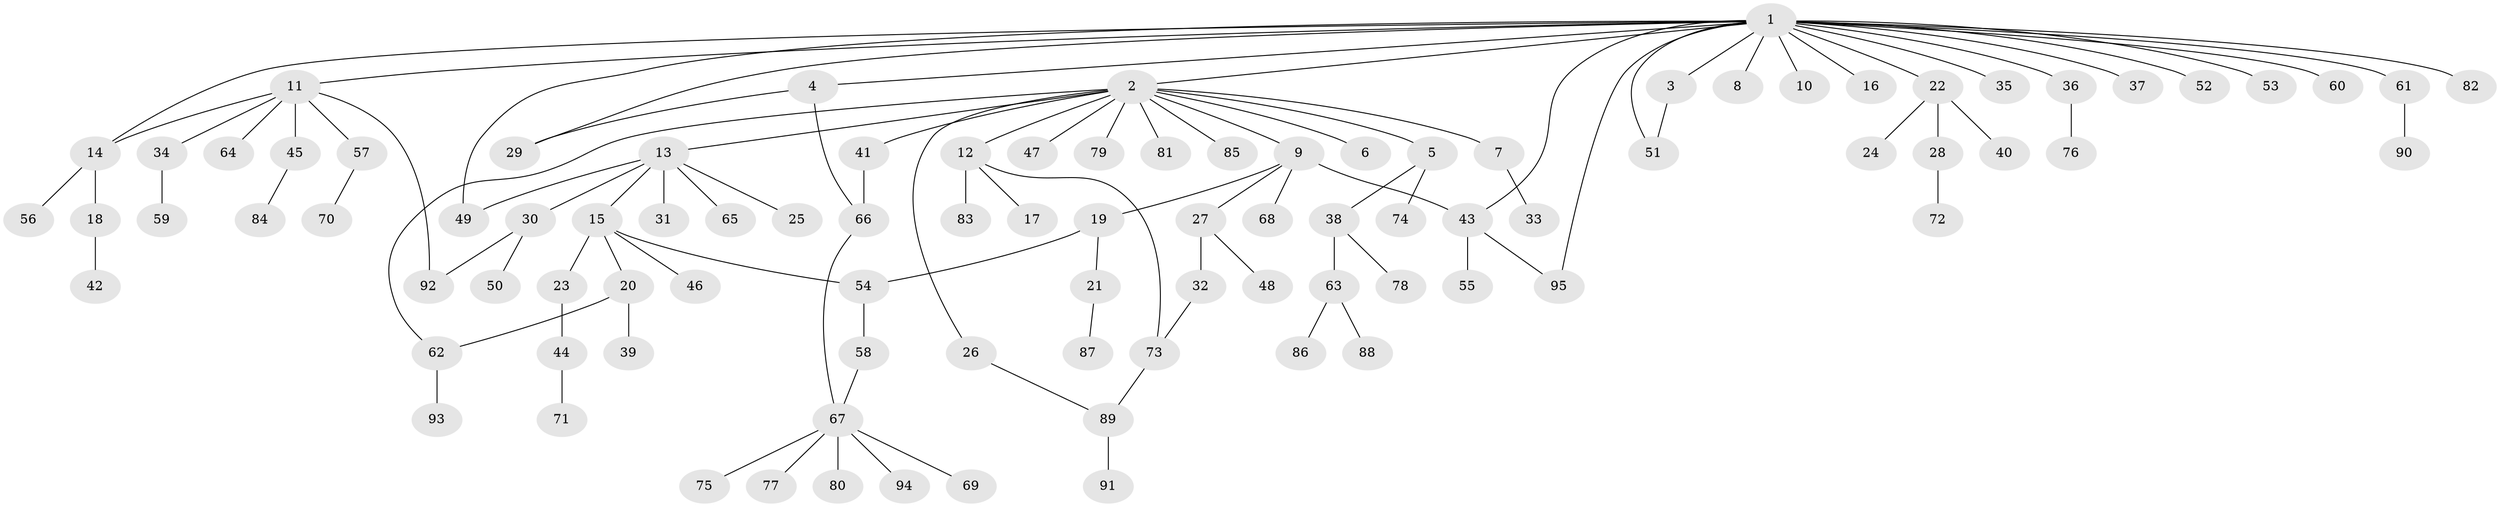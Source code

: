 // Generated by graph-tools (version 1.1) at 2025/11/02/27/25 16:11:11]
// undirected, 95 vertices, 107 edges
graph export_dot {
graph [start="1"]
  node [color=gray90,style=filled];
  1;
  2;
  3;
  4;
  5;
  6;
  7;
  8;
  9;
  10;
  11;
  12;
  13;
  14;
  15;
  16;
  17;
  18;
  19;
  20;
  21;
  22;
  23;
  24;
  25;
  26;
  27;
  28;
  29;
  30;
  31;
  32;
  33;
  34;
  35;
  36;
  37;
  38;
  39;
  40;
  41;
  42;
  43;
  44;
  45;
  46;
  47;
  48;
  49;
  50;
  51;
  52;
  53;
  54;
  55;
  56;
  57;
  58;
  59;
  60;
  61;
  62;
  63;
  64;
  65;
  66;
  67;
  68;
  69;
  70;
  71;
  72;
  73;
  74;
  75;
  76;
  77;
  78;
  79;
  80;
  81;
  82;
  83;
  84;
  85;
  86;
  87;
  88;
  89;
  90;
  91;
  92;
  93;
  94;
  95;
  1 -- 2;
  1 -- 3;
  1 -- 4;
  1 -- 8;
  1 -- 10;
  1 -- 11;
  1 -- 14;
  1 -- 16;
  1 -- 22;
  1 -- 29;
  1 -- 35;
  1 -- 36;
  1 -- 37;
  1 -- 43;
  1 -- 49;
  1 -- 51;
  1 -- 52;
  1 -- 53;
  1 -- 60;
  1 -- 61;
  1 -- 82;
  1 -- 95;
  2 -- 5;
  2 -- 6;
  2 -- 7;
  2 -- 9;
  2 -- 12;
  2 -- 13;
  2 -- 26;
  2 -- 41;
  2 -- 47;
  2 -- 62;
  2 -- 79;
  2 -- 81;
  2 -- 85;
  3 -- 51;
  4 -- 29;
  4 -- 66;
  5 -- 38;
  5 -- 74;
  7 -- 33;
  9 -- 19;
  9 -- 27;
  9 -- 43;
  9 -- 68;
  11 -- 14;
  11 -- 34;
  11 -- 45;
  11 -- 57;
  11 -- 64;
  11 -- 92;
  12 -- 17;
  12 -- 73;
  12 -- 83;
  13 -- 15;
  13 -- 25;
  13 -- 30;
  13 -- 31;
  13 -- 49;
  13 -- 65;
  14 -- 18;
  14 -- 56;
  15 -- 20;
  15 -- 23;
  15 -- 46;
  15 -- 54;
  18 -- 42;
  19 -- 21;
  19 -- 54;
  20 -- 39;
  20 -- 62;
  21 -- 87;
  22 -- 24;
  22 -- 28;
  22 -- 40;
  23 -- 44;
  26 -- 89;
  27 -- 32;
  27 -- 48;
  28 -- 72;
  30 -- 50;
  30 -- 92;
  32 -- 73;
  34 -- 59;
  36 -- 76;
  38 -- 63;
  38 -- 78;
  41 -- 66;
  43 -- 55;
  43 -- 95;
  44 -- 71;
  45 -- 84;
  54 -- 58;
  57 -- 70;
  58 -- 67;
  61 -- 90;
  62 -- 93;
  63 -- 86;
  63 -- 88;
  66 -- 67;
  67 -- 69;
  67 -- 75;
  67 -- 77;
  67 -- 80;
  67 -- 94;
  73 -- 89;
  89 -- 91;
}
